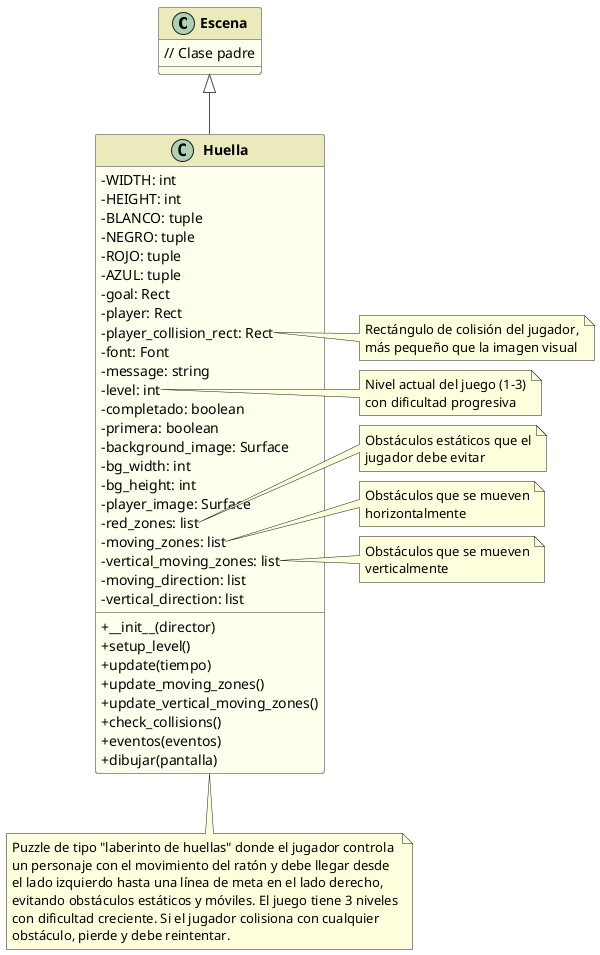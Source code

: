 @startuml PrintPuzzle

skinparam classAttributeIconSize 0
skinparam classFontStyle bold
skinparam classBackgroundColor #FFFFEE
skinparam classBorderColor #969696
skinparam arrowColor #4D4D4D
skinparam shadowing false
skinparam stereotypeCBackgroundColor #CCE6FF

skinparam class {
  FontColor #000000
  HeaderBackgroundColor #EAEABD
  BorderThickness 1
}

class Escena {
  // Clase padre
}

class Huella {
  -WIDTH: int
  -HEIGHT: int
  -BLANCO: tuple
  -NEGRO: tuple
  -ROJO: tuple
  -AZUL: tuple
  -goal: Rect
  -player: Rect
  -player_collision_rect: Rect
  -font: Font
  -message: string
  -level: int
  -completado: boolean
  -primera: boolean
  -background_image: Surface
  -bg_width: int
  -bg_height: int
  -player_image: Surface
  -red_zones: list
  -moving_zones: list
  -vertical_moving_zones: list
  -moving_direction: list
  -vertical_direction: list
  +__init__(director)
  +setup_level()
  +update(tiempo)
  +update_moving_zones()
  +update_vertical_moving_zones()
  +check_collisions()
  +eventos(eventos)
  +dibujar(pantalla)
}

' Relaciones
Escena <|-- Huella

note right of Huella::player_collision_rect
  Rectángulo de colisión del jugador,
  más pequeño que la imagen visual
end note

note right of Huella::level
  Nivel actual del juego (1-3)
  con dificultad progresiva
end note

note right of Huella::red_zones
  Obstáculos estáticos que el
  jugador debe evitar
end note

note right of Huella::moving_zones
  Obstáculos que se mueven
  horizontalmente
end note

note right of Huella::vertical_moving_zones
  Obstáculos que se mueven
  verticalmente
end note

note bottom of Huella
  Puzzle de tipo "laberinto de huellas" donde el jugador controla
  un personaje con el movimiento del ratón y debe llegar desde
  el lado izquierdo hasta una línea de meta en el lado derecho,
  evitando obstáculos estáticos y móviles. El juego tiene 3 niveles
  con dificultad creciente. Si el jugador colisiona con cualquier
  obstáculo, pierde y debe reintentar.
end note

@enduml